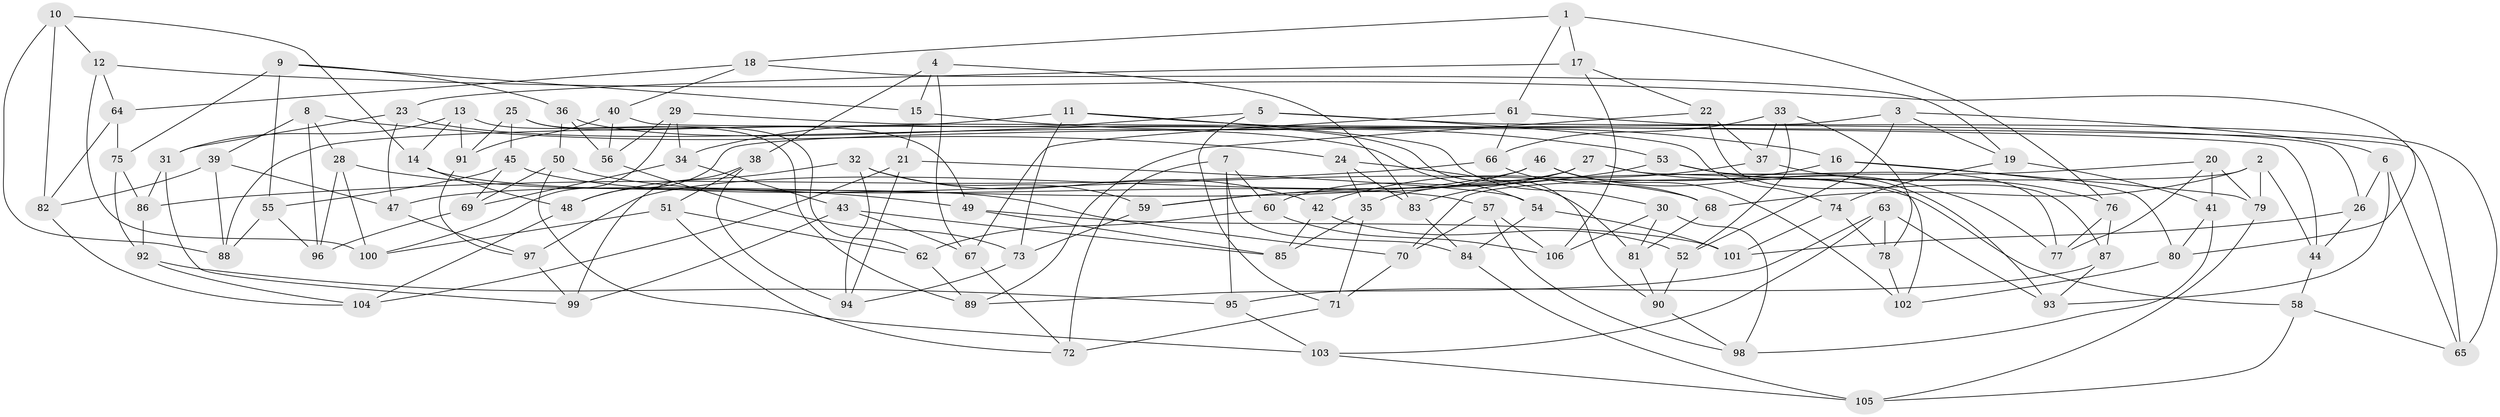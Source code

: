 // coarse degree distribution, {6: 0.3953488372093023, 8: 0.16279069767441862, 5: 0.13953488372093023, 4: 0.16279069767441862, 7: 0.13953488372093023}
// Generated by graph-tools (version 1.1) at 2025/38/03/04/25 23:38:04]
// undirected, 106 vertices, 212 edges
graph export_dot {
  node [color=gray90,style=filled];
  1;
  2;
  3;
  4;
  5;
  6;
  7;
  8;
  9;
  10;
  11;
  12;
  13;
  14;
  15;
  16;
  17;
  18;
  19;
  20;
  21;
  22;
  23;
  24;
  25;
  26;
  27;
  28;
  29;
  30;
  31;
  32;
  33;
  34;
  35;
  36;
  37;
  38;
  39;
  40;
  41;
  42;
  43;
  44;
  45;
  46;
  47;
  48;
  49;
  50;
  51;
  52;
  53;
  54;
  55;
  56;
  57;
  58;
  59;
  60;
  61;
  62;
  63;
  64;
  65;
  66;
  67;
  68;
  69;
  70;
  71;
  72;
  73;
  74;
  75;
  76;
  77;
  78;
  79;
  80;
  81;
  82;
  83;
  84;
  85;
  86;
  87;
  88;
  89;
  90;
  91;
  92;
  93;
  94;
  95;
  96;
  97;
  98;
  99;
  100;
  101;
  102;
  103;
  104;
  105;
  106;
  1 -- 76;
  1 -- 61;
  1 -- 18;
  1 -- 17;
  2 -- 68;
  2 -- 70;
  2 -- 44;
  2 -- 79;
  3 -- 52;
  3 -- 48;
  3 -- 19;
  3 -- 6;
  4 -- 83;
  4 -- 67;
  4 -- 15;
  4 -- 38;
  5 -- 71;
  5 -- 74;
  5 -- 26;
  5 -- 34;
  6 -- 65;
  6 -- 26;
  6 -- 93;
  7 -- 72;
  7 -- 95;
  7 -- 60;
  7 -- 84;
  8 -- 39;
  8 -- 28;
  8 -- 24;
  8 -- 96;
  9 -- 15;
  9 -- 75;
  9 -- 55;
  9 -- 36;
  10 -- 88;
  10 -- 82;
  10 -- 14;
  10 -- 12;
  11 -- 73;
  11 -- 88;
  11 -- 16;
  11 -- 30;
  12 -- 80;
  12 -- 64;
  12 -- 100;
  13 -- 14;
  13 -- 89;
  13 -- 91;
  13 -- 31;
  14 -- 48;
  14 -- 70;
  15 -- 21;
  15 -- 53;
  16 -- 80;
  16 -- 83;
  16 -- 79;
  17 -- 106;
  17 -- 22;
  17 -- 23;
  18 -- 19;
  18 -- 40;
  18 -- 64;
  19 -- 41;
  19 -- 74;
  20 -- 79;
  20 -- 77;
  20 -- 41;
  20 -- 35;
  21 -- 94;
  21 -- 104;
  21 -- 54;
  22 -- 37;
  22 -- 89;
  22 -- 87;
  23 -- 47;
  23 -- 31;
  23 -- 54;
  24 -- 35;
  24 -- 81;
  24 -- 83;
  25 -- 49;
  25 -- 62;
  25 -- 45;
  25 -- 91;
  26 -- 101;
  26 -- 44;
  27 -- 102;
  27 -- 60;
  27 -- 77;
  27 -- 97;
  28 -- 96;
  28 -- 100;
  28 -- 49;
  29 -- 44;
  29 -- 100;
  29 -- 56;
  29 -- 34;
  30 -- 81;
  30 -- 98;
  30 -- 106;
  31 -- 99;
  31 -- 86;
  32 -- 94;
  32 -- 48;
  32 -- 42;
  32 -- 59;
  33 -- 37;
  33 -- 52;
  33 -- 66;
  33 -- 78;
  34 -- 69;
  34 -- 43;
  35 -- 85;
  35 -- 71;
  36 -- 90;
  36 -- 56;
  36 -- 50;
  37 -- 76;
  37 -- 42;
  38 -- 94;
  38 -- 51;
  38 -- 99;
  39 -- 82;
  39 -- 88;
  39 -- 47;
  40 -- 91;
  40 -- 65;
  40 -- 56;
  41 -- 98;
  41 -- 80;
  42 -- 85;
  42 -- 52;
  43 -- 85;
  43 -- 99;
  43 -- 67;
  44 -- 58;
  45 -- 69;
  45 -- 68;
  45 -- 55;
  46 -- 59;
  46 -- 102;
  46 -- 47;
  46 -- 58;
  47 -- 97;
  48 -- 104;
  49 -- 85;
  49 -- 101;
  50 -- 57;
  50 -- 69;
  50 -- 103;
  51 -- 62;
  51 -- 72;
  51 -- 100;
  52 -- 90;
  53 -- 77;
  53 -- 93;
  53 -- 59;
  54 -- 101;
  54 -- 84;
  55 -- 96;
  55 -- 88;
  56 -- 73;
  57 -- 98;
  57 -- 70;
  57 -- 106;
  58 -- 65;
  58 -- 105;
  59 -- 73;
  60 -- 106;
  60 -- 62;
  61 -- 65;
  61 -- 66;
  61 -- 67;
  62 -- 89;
  63 -- 78;
  63 -- 103;
  63 -- 93;
  63 -- 89;
  64 -- 75;
  64 -- 82;
  66 -- 68;
  66 -- 86;
  67 -- 72;
  68 -- 81;
  69 -- 96;
  70 -- 71;
  71 -- 72;
  73 -- 94;
  74 -- 78;
  74 -- 101;
  75 -- 92;
  75 -- 86;
  76 -- 77;
  76 -- 87;
  78 -- 102;
  79 -- 105;
  80 -- 102;
  81 -- 90;
  82 -- 104;
  83 -- 84;
  84 -- 105;
  86 -- 92;
  87 -- 95;
  87 -- 93;
  90 -- 98;
  91 -- 97;
  92 -- 95;
  92 -- 104;
  95 -- 103;
  97 -- 99;
  103 -- 105;
}
